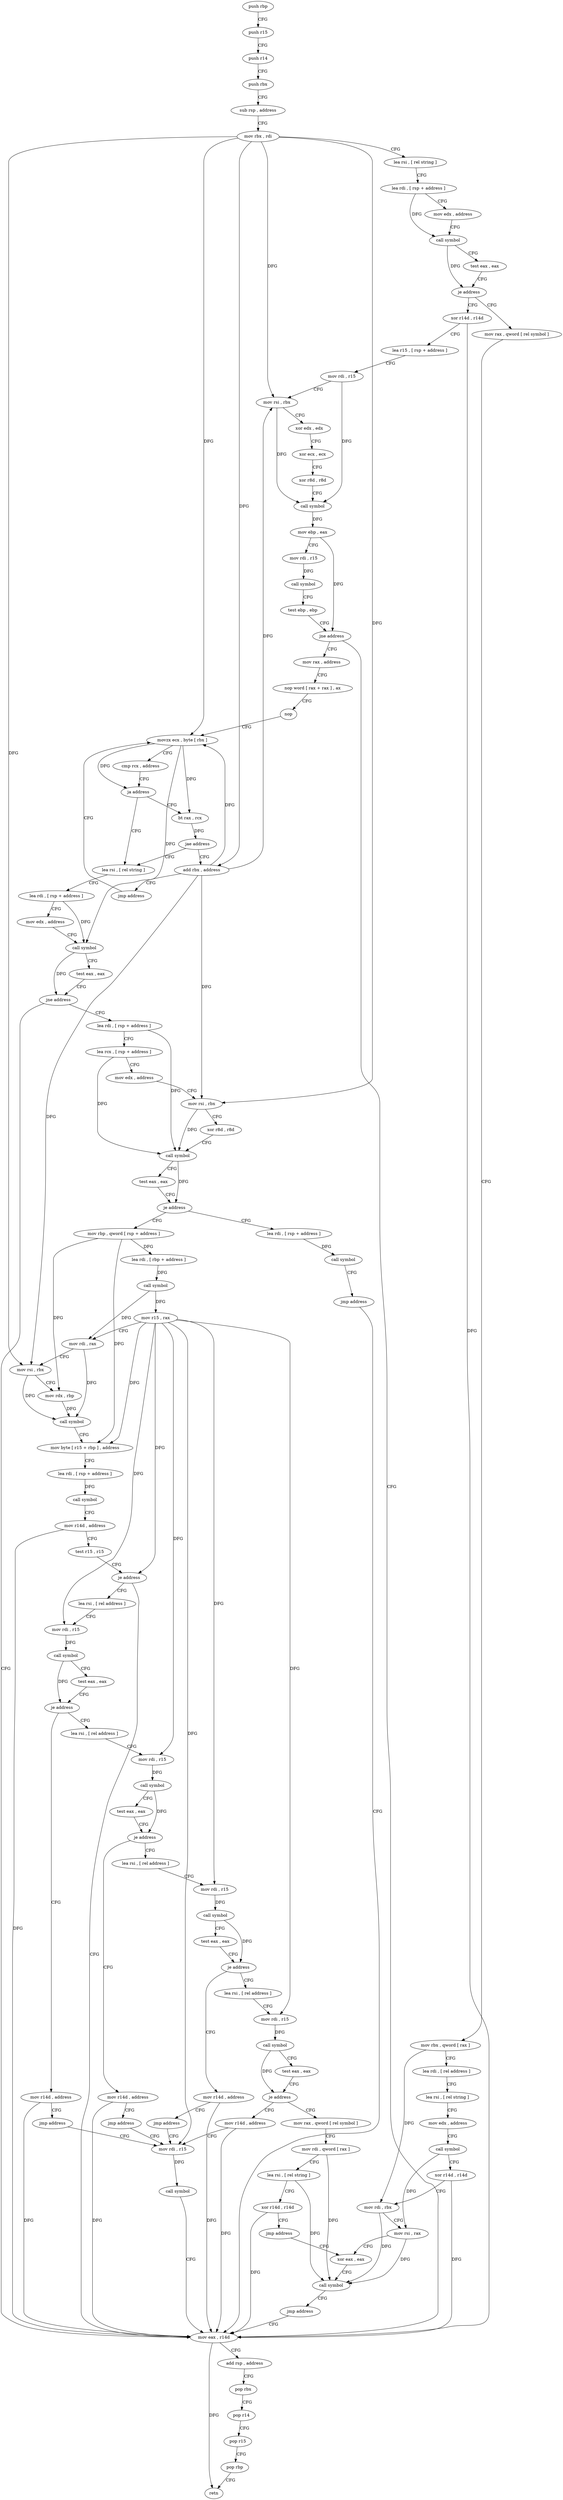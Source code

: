 digraph "func" {
"75664" [label = "push rbp" ]
"75665" [label = "push r15" ]
"75667" [label = "push r14" ]
"75669" [label = "push rbx" ]
"75670" [label = "sub rsp , address" ]
"75674" [label = "mov rbx , rdi" ]
"75677" [label = "lea rsi , [ rel string ]" ]
"75684" [label = "lea rdi , [ rsp + address ]" ]
"75689" [label = "mov edx , address" ]
"75694" [label = "call symbol" ]
"75699" [label = "test eax , eax" ]
"75701" [label = "je address" ]
"75758" [label = "xor r14d , r14d" ]
"75703" [label = "mov rax , qword [ rel symbol ]" ]
"75761" [label = "lea r15 , [ rsp + address ]" ]
"75766" [label = "mov rdi , r15" ]
"75769" [label = "mov rsi , rbx" ]
"75772" [label = "xor edx , edx" ]
"75774" [label = "xor ecx , ecx" ]
"75776" [label = "xor r8d , r8d" ]
"75779" [label = "call symbol" ]
"75784" [label = "mov ebp , eax" ]
"75786" [label = "mov rdi , r15" ]
"75789" [label = "call symbol" ]
"75794" [label = "test ebp , ebp" ]
"75796" [label = "jne address" ]
"76120" [label = "mov eax , r14d" ]
"75802" [label = "mov rax , address" ]
"75710" [label = "mov rbx , qword [ rax ]" ]
"75713" [label = "lea rdi , [ rel address ]" ]
"75720" [label = "lea rsi , [ rel string ]" ]
"75727" [label = "mov edx , address" ]
"75732" [label = "call symbol" ]
"75737" [label = "xor r14d , r14d" ]
"75740" [label = "mov rdi , rbx" ]
"75743" [label = "mov rsi , rax" ]
"75746" [label = "xor eax , eax" ]
"76123" [label = "add rsp , address" ]
"76127" [label = "pop rbx" ]
"76128" [label = "pop r14" ]
"76130" [label = "pop r15" ]
"76132" [label = "pop rbp" ]
"76133" [label = "retn" ]
"75812" [label = "nop word [ rax + rax ] , ax" ]
"75822" [label = "nop" ]
"75824" [label = "movzx ecx , byte [ rbx ]" ]
"75845" [label = "lea rsi , [ rel string ]" ]
"75852" [label = "lea rdi , [ rsp + address ]" ]
"75857" [label = "mov edx , address" ]
"75862" [label = "call symbol" ]
"75867" [label = "test eax , eax" ]
"75869" [label = "jne address" ]
"75875" [label = "lea rdi , [ rsp + address ]" ]
"75833" [label = "bt rax , rcx" ]
"75837" [label = "jae address" ]
"75839" [label = "add rbx , address" ]
"75880" [label = "lea rcx , [ rsp + address ]" ]
"75885" [label = "mov edx , address" ]
"75890" [label = "mov rsi , rbx" ]
"75893" [label = "xor r8d , r8d" ]
"75896" [label = "call symbol" ]
"75901" [label = "test eax , eax" ]
"75903" [label = "je address" ]
"75920" [label = "mov rbp , qword [ rsp + address ]" ]
"75905" [label = "lea rdi , [ rsp + address ]" ]
"75843" [label = "jmp address" ]
"75925" [label = "lea rdi , [ rbp + address ]" ]
"75929" [label = "call symbol" ]
"75934" [label = "mov r15 , rax" ]
"75937" [label = "mov rdi , rax" ]
"75940" [label = "mov rsi , rbx" ]
"75943" [label = "mov rdx , rbp" ]
"75946" [label = "call symbol" ]
"75951" [label = "mov byte [ r15 + rbp ] , address" ]
"75956" [label = "lea rdi , [ rsp + address ]" ]
"75961" [label = "call symbol" ]
"75966" [label = "mov r14d , address" ]
"75972" [label = "test r15 , r15" ]
"75975" [label = "je address" ]
"75981" [label = "lea rsi , [ rel address ]" ]
"75910" [label = "call symbol" ]
"75915" [label = "jmp address" ]
"75827" [label = "cmp rcx , address" ]
"75831" [label = "ja address" ]
"75988" [label = "mov rdi , r15" ]
"75991" [label = "call symbol" ]
"75996" [label = "test eax , eax" ]
"75998" [label = "je address" ]
"76082" [label = "mov r14d , address" ]
"76000" [label = "lea rsi , [ rel address ]" ]
"76088" [label = "jmp address" ]
"76112" [label = "mov rdi , r15" ]
"76007" [label = "mov rdi , r15" ]
"76010" [label = "call symbol" ]
"76015" [label = "test eax , eax" ]
"76017" [label = "je address" ]
"76090" [label = "mov r14d , address" ]
"76019" [label = "lea rsi , [ rel address ]" ]
"76115" [label = "call symbol" ]
"76096" [label = "jmp address" ]
"76026" [label = "mov rdi , r15" ]
"76029" [label = "call symbol" ]
"76034" [label = "test eax , eax" ]
"76036" [label = "je address" ]
"76098" [label = "mov r14d , address" ]
"76038" [label = "lea rsi , [ rel address ]" ]
"76104" [label = "jmp address" ]
"76045" [label = "mov rdi , r15" ]
"76048" [label = "call symbol" ]
"76053" [label = "test eax , eax" ]
"76055" [label = "je address" ]
"76106" [label = "mov r14d , address" ]
"76057" [label = "mov rax , qword [ rel symbol ]" ]
"76064" [label = "mov rdi , qword [ rax ]" ]
"76067" [label = "lea rsi , [ rel string ]" ]
"76074" [label = "xor r14d , r14d" ]
"76077" [label = "jmp address" ]
"75748" [label = "call symbol" ]
"75753" [label = "jmp address" ]
"75664" -> "75665" [ label = "CFG" ]
"75665" -> "75667" [ label = "CFG" ]
"75667" -> "75669" [ label = "CFG" ]
"75669" -> "75670" [ label = "CFG" ]
"75670" -> "75674" [ label = "CFG" ]
"75674" -> "75677" [ label = "CFG" ]
"75674" -> "75769" [ label = "DFG" ]
"75674" -> "75824" [ label = "DFG" ]
"75674" -> "75890" [ label = "DFG" ]
"75674" -> "75839" [ label = "DFG" ]
"75674" -> "75940" [ label = "DFG" ]
"75677" -> "75684" [ label = "CFG" ]
"75684" -> "75689" [ label = "CFG" ]
"75684" -> "75694" [ label = "DFG" ]
"75689" -> "75694" [ label = "CFG" ]
"75694" -> "75699" [ label = "CFG" ]
"75694" -> "75701" [ label = "DFG" ]
"75699" -> "75701" [ label = "CFG" ]
"75701" -> "75758" [ label = "CFG" ]
"75701" -> "75703" [ label = "CFG" ]
"75758" -> "75761" [ label = "CFG" ]
"75758" -> "76120" [ label = "DFG" ]
"75703" -> "75710" [ label = "CFG" ]
"75761" -> "75766" [ label = "CFG" ]
"75766" -> "75769" [ label = "CFG" ]
"75766" -> "75779" [ label = "DFG" ]
"75769" -> "75772" [ label = "CFG" ]
"75769" -> "75779" [ label = "DFG" ]
"75772" -> "75774" [ label = "CFG" ]
"75774" -> "75776" [ label = "CFG" ]
"75776" -> "75779" [ label = "CFG" ]
"75779" -> "75784" [ label = "DFG" ]
"75784" -> "75786" [ label = "CFG" ]
"75784" -> "75796" [ label = "DFG" ]
"75786" -> "75789" [ label = "DFG" ]
"75789" -> "75794" [ label = "CFG" ]
"75794" -> "75796" [ label = "CFG" ]
"75796" -> "76120" [ label = "CFG" ]
"75796" -> "75802" [ label = "CFG" ]
"76120" -> "76123" [ label = "CFG" ]
"76120" -> "76133" [ label = "DFG" ]
"75802" -> "75812" [ label = "CFG" ]
"75710" -> "75713" [ label = "CFG" ]
"75710" -> "75740" [ label = "DFG" ]
"75713" -> "75720" [ label = "CFG" ]
"75720" -> "75727" [ label = "CFG" ]
"75727" -> "75732" [ label = "CFG" ]
"75732" -> "75737" [ label = "CFG" ]
"75732" -> "75743" [ label = "DFG" ]
"75737" -> "75740" [ label = "CFG" ]
"75737" -> "76120" [ label = "DFG" ]
"75740" -> "75743" [ label = "CFG" ]
"75740" -> "75748" [ label = "DFG" ]
"75743" -> "75746" [ label = "CFG" ]
"75743" -> "75748" [ label = "DFG" ]
"75746" -> "75748" [ label = "CFG" ]
"76123" -> "76127" [ label = "CFG" ]
"76127" -> "76128" [ label = "CFG" ]
"76128" -> "76130" [ label = "CFG" ]
"76130" -> "76132" [ label = "CFG" ]
"76132" -> "76133" [ label = "CFG" ]
"75812" -> "75822" [ label = "CFG" ]
"75822" -> "75824" [ label = "CFG" ]
"75824" -> "75827" [ label = "CFG" ]
"75824" -> "75831" [ label = "DFG" ]
"75824" -> "75862" [ label = "DFG" ]
"75824" -> "75833" [ label = "DFG" ]
"75845" -> "75852" [ label = "CFG" ]
"75852" -> "75857" [ label = "CFG" ]
"75852" -> "75862" [ label = "DFG" ]
"75857" -> "75862" [ label = "CFG" ]
"75862" -> "75867" [ label = "CFG" ]
"75862" -> "75869" [ label = "DFG" ]
"75867" -> "75869" [ label = "CFG" ]
"75869" -> "76120" [ label = "CFG" ]
"75869" -> "75875" [ label = "CFG" ]
"75875" -> "75880" [ label = "CFG" ]
"75875" -> "75896" [ label = "DFG" ]
"75833" -> "75837" [ label = "DFG" ]
"75837" -> "75845" [ label = "CFG" ]
"75837" -> "75839" [ label = "CFG" ]
"75839" -> "75843" [ label = "CFG" ]
"75839" -> "75769" [ label = "DFG" ]
"75839" -> "75824" [ label = "DFG" ]
"75839" -> "75890" [ label = "DFG" ]
"75839" -> "75940" [ label = "DFG" ]
"75880" -> "75885" [ label = "CFG" ]
"75880" -> "75896" [ label = "DFG" ]
"75885" -> "75890" [ label = "CFG" ]
"75890" -> "75893" [ label = "CFG" ]
"75890" -> "75896" [ label = "DFG" ]
"75893" -> "75896" [ label = "CFG" ]
"75896" -> "75901" [ label = "CFG" ]
"75896" -> "75903" [ label = "DFG" ]
"75901" -> "75903" [ label = "CFG" ]
"75903" -> "75920" [ label = "CFG" ]
"75903" -> "75905" [ label = "CFG" ]
"75920" -> "75925" [ label = "DFG" ]
"75920" -> "75943" [ label = "DFG" ]
"75920" -> "75951" [ label = "DFG" ]
"75905" -> "75910" [ label = "DFG" ]
"75843" -> "75824" [ label = "CFG" ]
"75925" -> "75929" [ label = "DFG" ]
"75929" -> "75934" [ label = "DFG" ]
"75929" -> "75937" [ label = "DFG" ]
"75934" -> "75937" [ label = "CFG" ]
"75934" -> "75951" [ label = "DFG" ]
"75934" -> "75975" [ label = "DFG" ]
"75934" -> "75988" [ label = "DFG" ]
"75934" -> "76007" [ label = "DFG" ]
"75934" -> "76112" [ label = "DFG" ]
"75934" -> "76026" [ label = "DFG" ]
"75934" -> "76045" [ label = "DFG" ]
"75937" -> "75940" [ label = "CFG" ]
"75937" -> "75946" [ label = "DFG" ]
"75940" -> "75943" [ label = "CFG" ]
"75940" -> "75946" [ label = "DFG" ]
"75943" -> "75946" [ label = "DFG" ]
"75946" -> "75951" [ label = "CFG" ]
"75951" -> "75956" [ label = "CFG" ]
"75956" -> "75961" [ label = "DFG" ]
"75961" -> "75966" [ label = "CFG" ]
"75966" -> "75972" [ label = "CFG" ]
"75966" -> "76120" [ label = "DFG" ]
"75972" -> "75975" [ label = "CFG" ]
"75975" -> "76120" [ label = "CFG" ]
"75975" -> "75981" [ label = "CFG" ]
"75981" -> "75988" [ label = "CFG" ]
"75910" -> "75915" [ label = "CFG" ]
"75915" -> "76120" [ label = "CFG" ]
"75827" -> "75831" [ label = "CFG" ]
"75831" -> "75845" [ label = "CFG" ]
"75831" -> "75833" [ label = "CFG" ]
"75988" -> "75991" [ label = "DFG" ]
"75991" -> "75996" [ label = "CFG" ]
"75991" -> "75998" [ label = "DFG" ]
"75996" -> "75998" [ label = "CFG" ]
"75998" -> "76082" [ label = "CFG" ]
"75998" -> "76000" [ label = "CFG" ]
"76082" -> "76088" [ label = "CFG" ]
"76082" -> "76120" [ label = "DFG" ]
"76000" -> "76007" [ label = "CFG" ]
"76088" -> "76112" [ label = "CFG" ]
"76112" -> "76115" [ label = "DFG" ]
"76007" -> "76010" [ label = "DFG" ]
"76010" -> "76015" [ label = "CFG" ]
"76010" -> "76017" [ label = "DFG" ]
"76015" -> "76017" [ label = "CFG" ]
"76017" -> "76090" [ label = "CFG" ]
"76017" -> "76019" [ label = "CFG" ]
"76090" -> "76096" [ label = "CFG" ]
"76090" -> "76120" [ label = "DFG" ]
"76019" -> "76026" [ label = "CFG" ]
"76115" -> "76120" [ label = "CFG" ]
"76096" -> "76112" [ label = "CFG" ]
"76026" -> "76029" [ label = "DFG" ]
"76029" -> "76034" [ label = "CFG" ]
"76029" -> "76036" [ label = "DFG" ]
"76034" -> "76036" [ label = "CFG" ]
"76036" -> "76098" [ label = "CFG" ]
"76036" -> "76038" [ label = "CFG" ]
"76098" -> "76104" [ label = "CFG" ]
"76098" -> "76120" [ label = "DFG" ]
"76038" -> "76045" [ label = "CFG" ]
"76104" -> "76112" [ label = "CFG" ]
"76045" -> "76048" [ label = "DFG" ]
"76048" -> "76053" [ label = "CFG" ]
"76048" -> "76055" [ label = "DFG" ]
"76053" -> "76055" [ label = "CFG" ]
"76055" -> "76106" [ label = "CFG" ]
"76055" -> "76057" [ label = "CFG" ]
"76106" -> "76112" [ label = "CFG" ]
"76106" -> "76120" [ label = "DFG" ]
"76057" -> "76064" [ label = "CFG" ]
"76064" -> "76067" [ label = "CFG" ]
"76064" -> "75748" [ label = "DFG" ]
"76067" -> "76074" [ label = "CFG" ]
"76067" -> "75748" [ label = "DFG" ]
"76074" -> "76077" [ label = "CFG" ]
"76074" -> "76120" [ label = "DFG" ]
"76077" -> "75746" [ label = "CFG" ]
"75748" -> "75753" [ label = "CFG" ]
"75753" -> "76120" [ label = "CFG" ]
}
